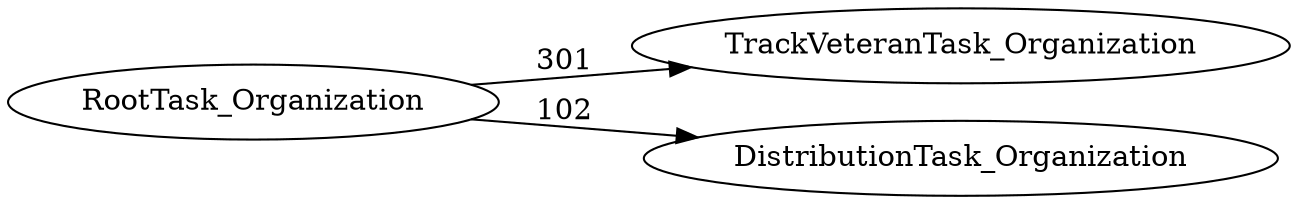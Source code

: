 digraph G {
rankdir="LR";
"RootTask_Organization" -> "TrackVeteranTask_Organization" [label=301]
"RootTask_Organization" -> "DistributionTask_Organization" [label=102]
}